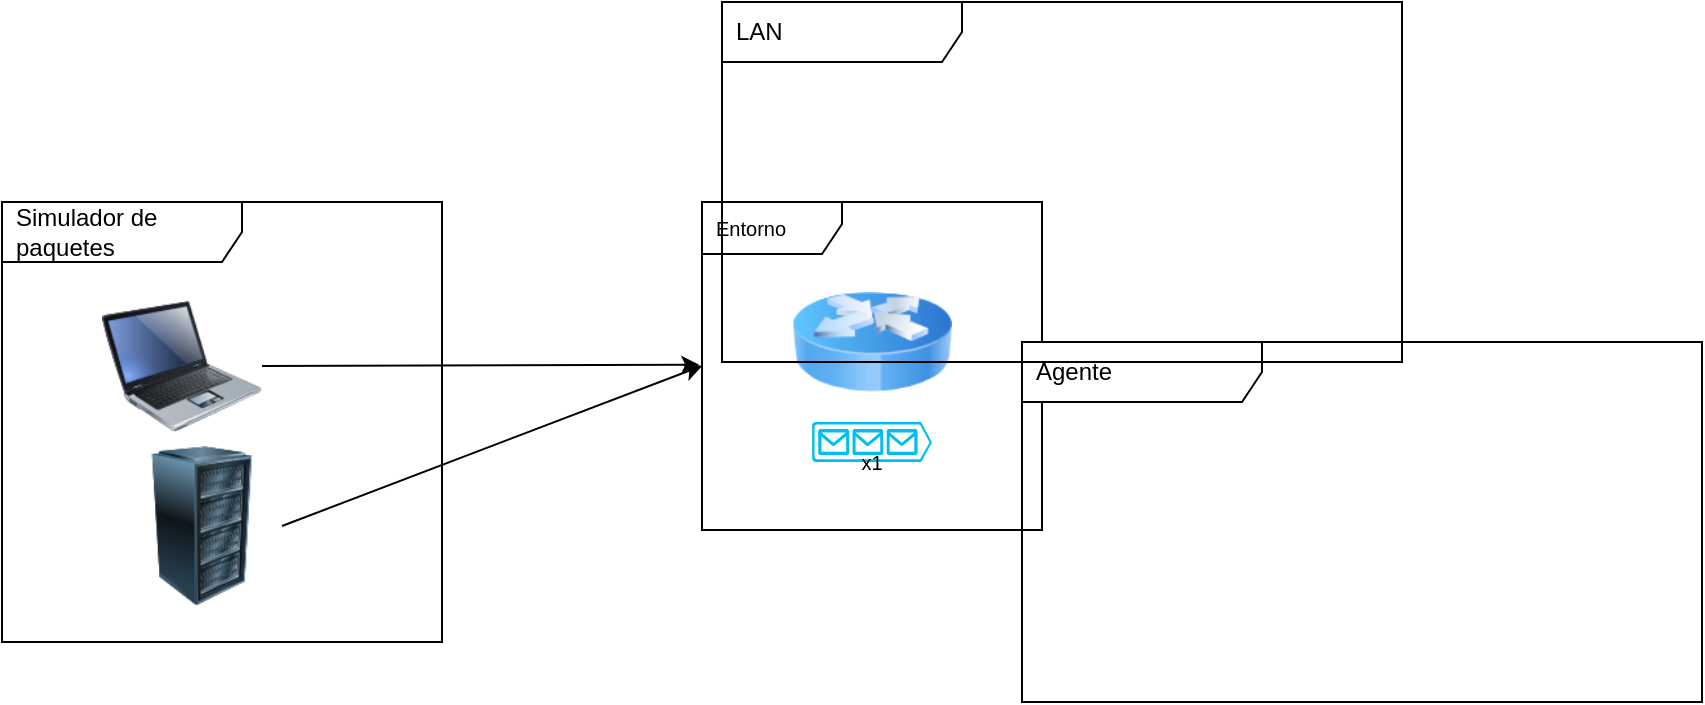 <mxfile>
    <diagram id="r8uUDGejDX4jUI0QuQiA" name="Página-1">
        <mxGraphModel dx="883" dy="787" grid="1" gridSize="10" guides="1" tooltips="1" connect="1" arrows="1" fold="1" page="1" pageScale="1" pageWidth="827" pageHeight="1169" math="0" shadow="0">
            <root>
                <mxCell id="0"/>
                <mxCell id="1" parent="0"/>
                <mxCell id="7" value="Entorno" style="shape=umlFrame;whiteSpace=wrap;html=1;width=70;height=26;boundedLbl=1;verticalAlign=middle;align=left;spacingLeft=5;fontSize=10;" parent="1" vertex="1">
                    <mxGeometry x="380" y="310" width="170" height="164" as="geometry"/>
                </mxCell>
                <mxCell id="2" value="" style="image;html=1;image=img/lib/clip_art/networking/Router_Icon_128x128.png" parent="1" vertex="1">
                    <mxGeometry x="425" y="340" width="80" height="80" as="geometry"/>
                </mxCell>
                <mxCell id="3" value="" style="verticalLabelPosition=bottom;html=1;verticalAlign=top;align=center;strokeColor=none;fillColor=#00BEF2;shape=mxgraph.azure.queue_generic;pointerEvents=1;enumerate=0;treeMoving=0;" parent="1" vertex="1">
                    <mxGeometry x="435" y="420" width="60" height="20" as="geometry"/>
                </mxCell>
                <mxCell id="5" value="&lt;font style=&quot;font-size: 10px;&quot;&gt;x1&lt;/font&gt;" style="text;strokeColor=none;align=center;fillColor=none;html=1;verticalAlign=middle;whiteSpace=wrap;rounded=0;" parent="1" vertex="1">
                    <mxGeometry x="450" y="430" width="30" height="20" as="geometry"/>
                </mxCell>
                <mxCell id="8" value="Agente" style="shape=umlFrame;whiteSpace=wrap;html=1;width=120;height=30;boundedLbl=1;verticalAlign=middle;align=left;spacingLeft=5;" parent="1" vertex="1">
                    <mxGeometry x="540" y="380" width="340" height="180" as="geometry"/>
                </mxCell>
                <mxCell id="10" value="Simulador de paquetes" style="shape=umlFrame;whiteSpace=wrap;html=1;width=120;height=30;boundedLbl=1;verticalAlign=middle;align=left;spacingLeft=5;" parent="1" vertex="1">
                    <mxGeometry x="30" y="310" width="220" height="220" as="geometry"/>
                </mxCell>
                <mxCell id="11" value="LAN" style="shape=umlFrame;whiteSpace=wrap;html=1;width=120;height=30;boundedLbl=1;verticalAlign=middle;align=left;spacingLeft=5;" parent="1" vertex="1">
                    <mxGeometry x="390" y="210" width="340" height="180" as="geometry"/>
                </mxCell>
                <mxCell id="12" value="" style="image;html=1;image=img/lib/clip_art/computers/Laptop_128x128.png" parent="1" vertex="1">
                    <mxGeometry x="80" y="352" width="80" height="80" as="geometry"/>
                </mxCell>
                <mxCell id="13" value="" style="image;html=1;image=img/lib/clip_art/computers/Server_Rack_128x128.png" parent="1" vertex="1">
                    <mxGeometry x="90" y="432" width="80" height="80" as="geometry"/>
                </mxCell>
                <mxCell id="14" value="" style="endArrow=classic;html=1;exitX=1;exitY=0.5;exitDx=0;exitDy=0;entryX=0.001;entryY=0.499;entryDx=0;entryDy=0;entryPerimeter=0;" parent="1" source="13" target="7" edge="1">
                    <mxGeometry width="50" height="50" relative="1" as="geometry">
                        <mxPoint x="280" y="470" as="sourcePoint"/>
                        <mxPoint x="330" y="420" as="targetPoint"/>
                    </mxGeometry>
                </mxCell>
                <mxCell id="15" value="" style="endArrow=classic;html=1;exitX=1;exitY=0.5;exitDx=0;exitDy=0;entryX=-0.008;entryY=0.496;entryDx=0;entryDy=0;entryPerimeter=0;" parent="1" source="12" target="7" edge="1">
                    <mxGeometry width="50" height="50" relative="1" as="geometry">
                        <mxPoint x="180" y="482" as="sourcePoint"/>
                        <mxPoint x="390.17" y="401.836" as="targetPoint"/>
                    </mxGeometry>
                </mxCell>
            </root>
        </mxGraphModel>
    </diagram>
    <diagram id="h_Y3N2Y8BF9ajDIoLPKm" name="Flujo">
        <mxGraphModel dx="883" dy="1956" grid="1" gridSize="10" guides="1" tooltips="1" connect="1" arrows="1" fold="1" page="1" pageScale="1" pageWidth="827" pageHeight="1169" math="0" shadow="0">
            <root>
                <mxCell id="0"/>
                <mxCell id="1" parent="0"/>
                <mxCell id="Nr5bmqKj8QENGiJRbY6S-6" style="edgeStyle=none;html=1;entryX=0.5;entryY=0;entryDx=0;entryDy=0;entryPerimeter=0;" parent="1" source="Nr5bmqKj8QENGiJRbY6S-1" target="Nr5bmqKj8QENGiJRbY6S-33" edge="1">
                    <mxGeometry relative="1" as="geometry"/>
                </mxCell>
                <mxCell id="Nr5bmqKj8QENGiJRbY6S-1" value="Inicio" style="strokeWidth=2;html=1;shape=mxgraph.flowchart.start_1;whiteSpace=wrap;" parent="1" vertex="1">
                    <mxGeometry x="260" y="-71" width="100" height="60" as="geometry"/>
                </mxCell>
                <mxCell id="Nr5bmqKj8QENGiJRbY6S-2" value="Fin" style="strokeWidth=2;html=1;shape=mxgraph.flowchart.terminator;whiteSpace=wrap;" parent="1" vertex="1">
                    <mxGeometry x="270" y="1092" width="100" height="60" as="geometry"/>
                </mxCell>
                <mxCell id="Nr5bmqKj8QENGiJRbY6S-12" style="edgeStyle=orthogonalEdgeStyle;html=1;entryX=0.57;entryY=0;entryDx=0;entryDy=0;entryPerimeter=0;rounded=1;exitX=0;exitY=0.5;exitDx=0;exitDy=0;exitPerimeter=0;" parent="1" source="Nr5bmqKj8QENGiJRbY6S-3" target="Nr5bmqKj8QENGiJRbY6S-4" edge="1">
                    <mxGeometry relative="1" as="geometry"/>
                </mxCell>
                <mxCell id="Nr5bmqKj8QENGiJRbY6S-13" value="No" style="edgeLabel;html=1;align=center;verticalAlign=middle;resizable=0;points=[];" parent="Nr5bmqKj8QENGiJRbY6S-12" vertex="1" connectable="0">
                    <mxGeometry x="-0.17" relative="1" as="geometry">
                        <mxPoint as="offset"/>
                    </mxGeometry>
                </mxCell>
                <mxCell id="Nr5bmqKj8QENGiJRbY6S-3" value="¿Generar &lt;br&gt;Maliciosos?" style="strokeWidth=2;html=1;shape=mxgraph.flowchart.decision;whiteSpace=wrap;" parent="1" vertex="1">
                    <mxGeometry x="260" y="221" width="100" height="100" as="geometry"/>
                </mxCell>
                <mxCell id="Nr5bmqKj8QENGiJRbY6S-16" style="edgeStyle=orthogonalEdgeStyle;rounded=1;html=1;entryX=0.5;entryY=0;entryDx=0;entryDy=0;entryPerimeter=0;" parent="1" source="Nr5bmqKj8QENGiJRbY6S-4" target="Nr5bmqKj8QENGiJRbY6S-19" edge="1">
                    <mxGeometry relative="1" as="geometry">
                        <mxPoint x="240" y="476" as="targetPoint"/>
                    </mxGeometry>
                </mxCell>
                <mxCell id="Nr5bmqKj8QENGiJRbY6S-4" value="Paquetes Normales" style="shape=parallelogram;html=1;strokeWidth=2;perimeter=parallelogramPerimeter;whiteSpace=wrap;rounded=1;arcSize=12;size=0.23;" parent="1" vertex="1">
                    <mxGeometry x="190" y="356" width="100" height="60" as="geometry"/>
                </mxCell>
                <mxCell id="Nr5bmqKj8QENGiJRbY6S-18" style="edgeStyle=orthogonalEdgeStyle;rounded=1;html=1;" parent="1" source="Nr5bmqKj8QENGiJRbY6S-7" target="Nr5bmqKj8QENGiJRbY6S-19" edge="1">
                    <mxGeometry relative="1" as="geometry">
                        <mxPoint x="180" y="520" as="targetPoint"/>
                    </mxGeometry>
                </mxCell>
                <mxCell id="Nr5bmqKj8QENGiJRbY6S-7" value="Paquetes&lt;br&gt;Maliciosos" style="shape=parallelogram;html=1;strokeWidth=2;perimeter=parallelogramPerimeter;whiteSpace=wrap;rounded=1;arcSize=12;size=0.23;" parent="1" vertex="1">
                    <mxGeometry x="340" y="356" width="100" height="60" as="geometry"/>
                </mxCell>
                <mxCell id="Nr5bmqKj8QENGiJRbY6S-14" style="edgeStyle=orthogonalEdgeStyle;html=1;entryX=0.5;entryY=0;entryDx=0;entryDy=0;rounded=1;exitX=1;exitY=0.5;exitDx=0;exitDy=0;exitPerimeter=0;" parent="1" source="Nr5bmqKj8QENGiJRbY6S-3" target="Nr5bmqKj8QENGiJRbY6S-7" edge="1">
                    <mxGeometry relative="1" as="geometry">
                        <mxPoint x="270" y="270" as="sourcePoint"/>
                        <mxPoint x="257.0" y="410" as="targetPoint"/>
                    </mxGeometry>
                </mxCell>
                <mxCell id="Nr5bmqKj8QENGiJRbY6S-15" value="Si" style="edgeLabel;html=1;align=center;verticalAlign=middle;resizable=0;points=[];" parent="Nr5bmqKj8QENGiJRbY6S-14" vertex="1" connectable="0">
                    <mxGeometry x="-0.17" relative="1" as="geometry">
                        <mxPoint as="offset"/>
                    </mxGeometry>
                </mxCell>
                <mxCell id="Nr5bmqKj8QENGiJRbY6S-25" value="" style="edgeStyle=orthogonalEdgeStyle;rounded=1;html=1;" parent="1" source="Nr5bmqKj8QENGiJRbY6S-17" target="Nr5bmqKj8QENGiJRbY6S-24" edge="1">
                    <mxGeometry relative="1" as="geometry"/>
                </mxCell>
                <mxCell id="Nr5bmqKj8QENGiJRbY6S-17" value="Añade a la cola los paquetes" style="rounded=1;whiteSpace=wrap;html=1;absoluteArcSize=1;arcSize=14;strokeWidth=2;" parent="1" vertex="1">
                    <mxGeometry x="270" y="610" width="100" height="70" as="geometry"/>
                </mxCell>
                <mxCell id="Nr5bmqKj8QENGiJRbY6S-20" value="Si" style="edgeStyle=orthogonalEdgeStyle;rounded=1;html=1;entryX=0.5;entryY=0;entryDx=0;entryDy=0;" parent="1" source="Nr5bmqKj8QENGiJRbY6S-19" target="Nr5bmqKj8QENGiJRbY6S-17" edge="1">
                    <mxGeometry relative="1" as="geometry"/>
                </mxCell>
                <mxCell id="Nr5bmqKj8QENGiJRbY6S-21" value="No" style="edgeStyle=orthogonalEdgeStyle;rounded=1;html=1;entryX=0.5;entryY=0;entryDx=0;entryDy=0;" parent="1" source="Nr5bmqKj8QENGiJRbY6S-19" target="Nr5bmqKj8QENGiJRbY6S-22" edge="1">
                    <mxGeometry relative="1" as="geometry">
                        <mxPoint x="200" y="540" as="targetPoint"/>
                    </mxGeometry>
                </mxCell>
                <mxCell id="Nr5bmqKj8QENGiJRbY6S-19" value="Hay sitio suficiente en la cola" style="strokeWidth=2;html=1;shape=mxgraph.flowchart.decision;whiteSpace=wrap;" parent="1" vertex="1">
                    <mxGeometry x="270" y="470" width="100" height="100" as="geometry"/>
                </mxCell>
                <mxCell id="Nr5bmqKj8QENGiJRbY6S-23" style="edgeStyle=orthogonalEdgeStyle;rounded=1;html=1;" parent="1" source="Nr5bmqKj8QENGiJRbY6S-22" target="Nr5bmqKj8QENGiJRbY6S-17" edge="1">
                    <mxGeometry relative="1" as="geometry"/>
                </mxCell>
                <mxCell id="Nr5bmqKj8QENGiJRbY6S-22" value="Decarta los paquetes que no entran" style="rounded=1;whiteSpace=wrap;html=1;absoluteArcSize=1;arcSize=14;strokeWidth=2;" parent="1" vertex="1">
                    <mxGeometry x="110" y="610" width="100" height="70" as="geometry"/>
                </mxCell>
                <mxCell id="Nr5bmqKj8QENGiJRbY6S-28" value="" style="edgeStyle=orthogonalEdgeStyle;rounded=1;html=1;" parent="1" source="Nr5bmqKj8QENGiJRbY6S-24" target="Nr5bmqKj8QENGiJRbY6S-27" edge="1">
                    <mxGeometry relative="1" as="geometry"/>
                </mxCell>
                <mxCell id="Nr5bmqKj8QENGiJRbY6S-24" value="&lt;span style=&quot;font-family: Helvetica; font-size: 12px; font-style: normal; font-variant-ligatures: normal; font-variant-caps: normal; font-weight: 400; letter-spacing: normal; orphans: 2; text-align: center; text-indent: 0px; text-transform: none; widows: 2; word-spacing: 0px; -webkit-text-stroke-width: 0px; text-decoration-thickness: initial; text-decoration-style: initial; text-decoration-color: initial; float: none; display: inline !important;&quot;&gt;Procesa x MB de los paquetes de la cola&lt;/span&gt;" style="whiteSpace=wrap;html=1;rounded=1;arcSize=14;strokeWidth=2;fillColor=default;fontColor=#F0F0F0;" parent="1" vertex="1">
                    <mxGeometry x="260" y="720" width="120" height="60" as="geometry"/>
                </mxCell>
                <mxCell id="Nr5bmqKj8QENGiJRbY6S-30" style="edgeStyle=orthogonalEdgeStyle;rounded=1;html=1;entryX=0.5;entryY=0;entryDx=0;entryDy=0;entryPerimeter=0;" parent="1" source="Nr5bmqKj8QENGiJRbY6S-27" target="Nr5bmqKj8QENGiJRbY6S-29" edge="1">
                    <mxGeometry relative="1" as="geometry"/>
                </mxCell>
                <mxCell id="Nr5bmqKj8QENGiJRbY6S-27" value="Obtiene recompensa" style="whiteSpace=wrap;html=1;rounded=1;arcSize=14;strokeWidth=2;" parent="1" vertex="1">
                    <mxGeometry x="260" y="830" width="120" height="60" as="geometry"/>
                </mxCell>
                <mxCell id="Nr5bmqKj8QENGiJRbY6S-31" value="Si" style="edgeStyle=orthogonalEdgeStyle;rounded=1;html=1;" parent="1" source="Nr5bmqKj8QENGiJRbY6S-29" target="Nr5bmqKj8QENGiJRbY6S-2" edge="1">
                    <mxGeometry relative="1" as="geometry"/>
                </mxCell>
                <mxCell id="Nr5bmqKj8QENGiJRbY6S-32" value="No" style="edgeStyle=orthogonalEdgeStyle;rounded=1;html=1;entryX=1;entryY=0.5;entryDx=0;entryDy=0;entryPerimeter=0;exitX=1;exitY=0.5;exitDx=0;exitDy=0;exitPerimeter=0;" parent="1" source="Nr5bmqKj8QENGiJRbY6S-29" target="Nr5bmqKj8QENGiJRbY6S-33" edge="1">
                    <mxGeometry relative="1" as="geometry">
                        <mxPoint x="470" y="510" as="targetPoint"/>
                        <Array as="points">
                            <mxPoint x="470" y="980"/>
                            <mxPoint x="470" y="118"/>
                        </Array>
                    </mxGeometry>
                </mxCell>
                <mxCell id="Nr5bmqKj8QENGiJRbY6S-29" value="¿Ha terminado?" style="strokeWidth=2;html=1;shape=mxgraph.flowchart.decision;whiteSpace=wrap;" parent="1" vertex="1">
                    <mxGeometry x="270" y="930" width="100" height="100" as="geometry"/>
                </mxCell>
                <mxCell id="Nr5bmqKj8QENGiJRbY6S-34" value="Si" style="edgeStyle=orthogonalEdgeStyle;rounded=1;html=1;entryX=0.5;entryY=0;entryDx=0;entryDy=0;entryPerimeter=0;" parent="1" source="Nr5bmqKj8QENGiJRbY6S-33" target="Nr5bmqKj8QENGiJRbY6S-3" edge="1">
                    <mxGeometry relative="1" as="geometry"/>
                </mxCell>
                <mxCell id="Nr5bmqKj8QENGiJRbY6S-35" value="No" style="edgeStyle=orthogonalEdgeStyle;rounded=1;html=1;entryX=0;entryY=0.5;entryDx=0;entryDy=0;exitX=0;exitY=0.5;exitDx=0;exitDy=0;exitPerimeter=0;" parent="1" source="Nr5bmqKj8QENGiJRbY6S-33" target="Nr5bmqKj8QENGiJRbY6S-24" edge="1">
                    <mxGeometry relative="1" as="geometry">
                        <mxPoint x="140" y="460" as="targetPoint"/>
                        <Array as="points">
                            <mxPoint x="80" y="118"/>
                            <mxPoint x="80" y="750"/>
                        </Array>
                    </mxGeometry>
                </mxCell>
                <mxCell id="Nr5bmqKj8QENGiJRbY6S-33" value="¿Generar &lt;br&gt;Paquetes?" style="strokeWidth=2;html=1;shape=mxgraph.flowchart.decision;whiteSpace=wrap;" parent="1" vertex="1">
                    <mxGeometry x="260" y="68" width="100" height="100" as="geometry"/>
                </mxCell>
            </root>
        </mxGraphModel>
    </diagram>
</mxfile>